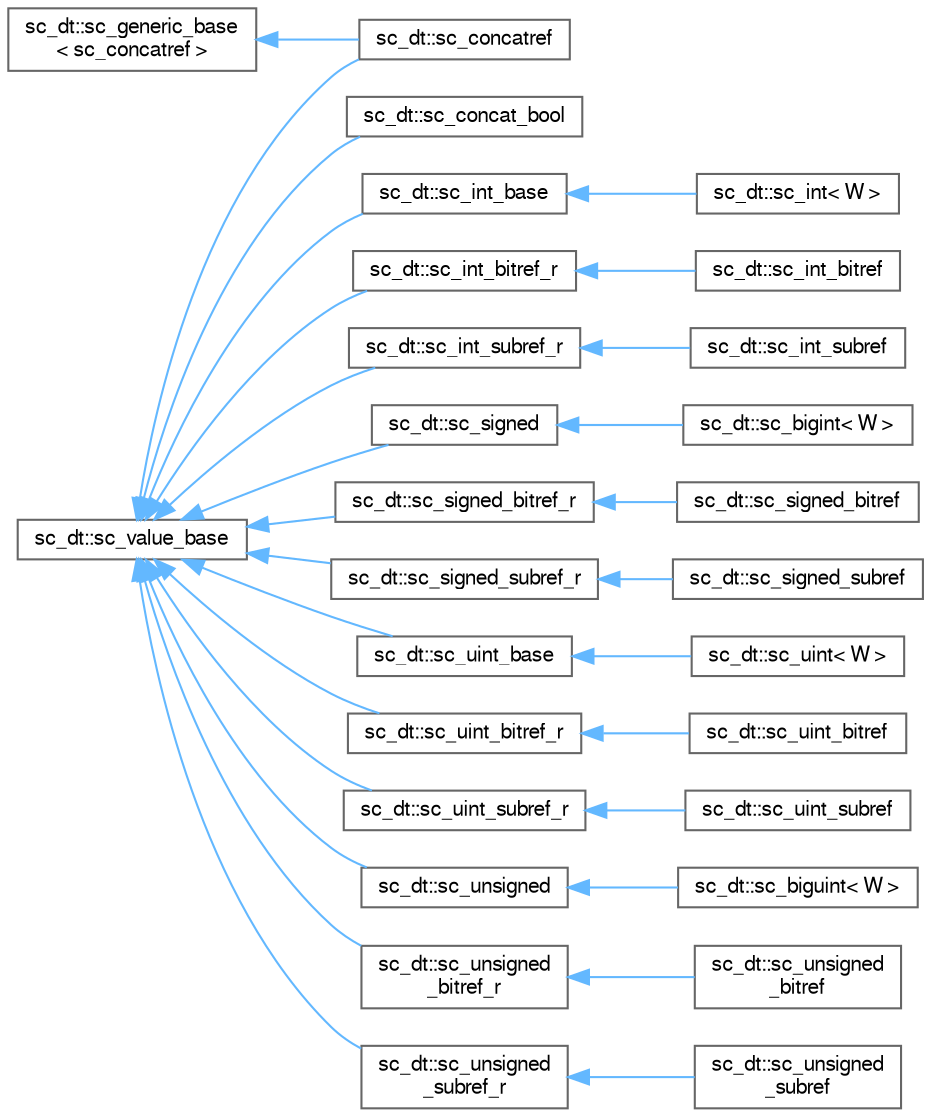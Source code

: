 digraph "Graphical Class Hierarchy"
{
 // LATEX_PDF_SIZE
  bgcolor="transparent";
  edge [fontname=FreeSans,fontsize=10,labelfontname=FreeSans,labelfontsize=10];
  node [fontname=FreeSans,fontsize=10,shape=box,height=0.2,width=0.4];
  rankdir="LR";
  Node0 [id="Node000000",label="sc_dt::sc_generic_base\l\< sc_concatref \>",height=0.2,width=0.4,color="grey40", fillcolor="white", style="filled",URL="$a02001.html",tooltip=" "];
  Node0 -> Node1 [id="edge165_Node000000_Node000001",dir="back",color="steelblue1",style="solid",tooltip=" "];
  Node1 [id="Node000001",label="sc_dt::sc_concatref",height=0.2,width=0.4,color="grey40", fillcolor="white", style="filled",URL="$a01989.html",tooltip=" "];
  Node2 [id="Node000002",label="sc_dt::sc_value_base",height=0.2,width=0.4,color="grey40", fillcolor="white", style="filled",URL="$a01997.html",tooltip=" "];
  Node2 -> Node3 [id="edge166_Node000002_Node000003",dir="back",color="steelblue1",style="solid",tooltip=" "];
  Node3 [id="Node000003",label="sc_dt::sc_concat_bool",height=0.2,width=0.4,color="grey40", fillcolor="white", style="filled",URL="$a01993.html",tooltip=" "];
  Node2 -> Node1 [id="edge167_Node000002_Node000001",dir="back",color="steelblue1",style="solid",tooltip=" "];
  Node2 -> Node4 [id="edge168_Node000002_Node000004",dir="back",color="steelblue1",style="solid",tooltip=" "];
  Node4 [id="Node000004",label="sc_dt::sc_int_base",height=0.2,width=0.4,color="grey40", fillcolor="white", style="filled",URL="$a01865.html",tooltip=" "];
  Node4 -> Node5 [id="edge169_Node000004_Node000005",dir="back",color="steelblue1",style="solid",tooltip=" "];
  Node5 [id="Node000005",label="sc_dt::sc_int\< W \>",height=0.2,width=0.4,color="grey40", fillcolor="white", style="filled",URL="$a01845.html",tooltip=" "];
  Node2 -> Node6 [id="edge170_Node000002_Node000006",dir="back",color="steelblue1",style="solid",tooltip=" "];
  Node6 [id="Node000006",label="sc_dt::sc_int_bitref_r",height=0.2,width=0.4,color="grey40", fillcolor="white", style="filled",URL="$a01849.html",tooltip=" "];
  Node6 -> Node7 [id="edge171_Node000006_Node000007",dir="back",color="steelblue1",style="solid",tooltip=" "];
  Node7 [id="Node000007",label="sc_dt::sc_int_bitref",height=0.2,width=0.4,color="grey40", fillcolor="white", style="filled",URL="$a01853.html",tooltip=" "];
  Node2 -> Node8 [id="edge172_Node000002_Node000008",dir="back",color="steelblue1",style="solid",tooltip=" "];
  Node8 [id="Node000008",label="sc_dt::sc_int_subref_r",height=0.2,width=0.4,color="grey40", fillcolor="white", style="filled",URL="$a01857.html",tooltip=" "];
  Node8 -> Node9 [id="edge173_Node000008_Node000009",dir="back",color="steelblue1",style="solid",tooltip=" "];
  Node9 [id="Node000009",label="sc_dt::sc_int_subref",height=0.2,width=0.4,color="grey40", fillcolor="white", style="filled",URL="$a01861.html",tooltip=" "];
  Node2 -> Node10 [id="edge174_Node000002_Node000010",dir="back",color="steelblue1",style="solid",tooltip=" "];
  Node10 [id="Node000010",label="sc_dt::sc_signed",height=0.2,width=0.4,color="grey40", fillcolor="white", style="filled",URL="$a01893.html",tooltip=" "];
  Node10 -> Node11 [id="edge175_Node000010_Node000011",dir="back",color="steelblue1",style="solid",tooltip=" "];
  Node11 [id="Node000011",label="sc_dt::sc_bigint\< W \>",height=0.2,width=0.4,color="grey40", fillcolor="white", style="filled",URL="$a01601.html",tooltip=" "];
  Node2 -> Node12 [id="edge176_Node000002_Node000012",dir="back",color="steelblue1",style="solid",tooltip=" "];
  Node12 [id="Node000012",label="sc_dt::sc_signed_bitref_r",height=0.2,width=0.4,color="grey40", fillcolor="white", style="filled",URL="$a01877.html",tooltip=" "];
  Node12 -> Node13 [id="edge177_Node000012_Node000013",dir="back",color="steelblue1",style="solid",tooltip=" "];
  Node13 [id="Node000013",label="sc_dt::sc_signed_bitref",height=0.2,width=0.4,color="grey40", fillcolor="white", style="filled",URL="$a01881.html",tooltip=" "];
  Node2 -> Node14 [id="edge178_Node000002_Node000014",dir="back",color="steelblue1",style="solid",tooltip=" "];
  Node14 [id="Node000014",label="sc_dt::sc_signed_subref_r",height=0.2,width=0.4,color="grey40", fillcolor="white", style="filled",URL="$a01885.html",tooltip=" "];
  Node14 -> Node15 [id="edge179_Node000014_Node000015",dir="back",color="steelblue1",style="solid",tooltip=" "];
  Node15 [id="Node000015",label="sc_dt::sc_signed_subref",height=0.2,width=0.4,color="grey40", fillcolor="white", style="filled",URL="$a01889.html",tooltip=" "];
  Node2 -> Node16 [id="edge180_Node000002_Node000016",dir="back",color="steelblue1",style="solid",tooltip=" "];
  Node16 [id="Node000016",label="sc_dt::sc_uint_base",height=0.2,width=0.4,color="grey40", fillcolor="white", style="filled",URL="$a01917.html",tooltip=" "];
  Node16 -> Node17 [id="edge181_Node000016_Node000017",dir="back",color="steelblue1",style="solid",tooltip=" "];
  Node17 [id="Node000017",label="sc_dt::sc_uint\< W \>",height=0.2,width=0.4,color="grey40", fillcolor="white", style="filled",URL="$a01897.html",tooltip=" "];
  Node2 -> Node18 [id="edge182_Node000002_Node000018",dir="back",color="steelblue1",style="solid",tooltip=" "];
  Node18 [id="Node000018",label="sc_dt::sc_uint_bitref_r",height=0.2,width=0.4,color="grey40", fillcolor="white", style="filled",URL="$a01901.html",tooltip=" "];
  Node18 -> Node19 [id="edge183_Node000018_Node000019",dir="back",color="steelblue1",style="solid",tooltip=" "];
  Node19 [id="Node000019",label="sc_dt::sc_uint_bitref",height=0.2,width=0.4,color="grey40", fillcolor="white", style="filled",URL="$a01905.html",tooltip=" "];
  Node2 -> Node20 [id="edge184_Node000002_Node000020",dir="back",color="steelblue1",style="solid",tooltip=" "];
  Node20 [id="Node000020",label="sc_dt::sc_uint_subref_r",height=0.2,width=0.4,color="grey40", fillcolor="white", style="filled",URL="$a01909.html",tooltip=" "];
  Node20 -> Node21 [id="edge185_Node000020_Node000021",dir="back",color="steelblue1",style="solid",tooltip=" "];
  Node21 [id="Node000021",label="sc_dt::sc_uint_subref",height=0.2,width=0.4,color="grey40", fillcolor="white", style="filled",URL="$a01913.html",tooltip=" "];
  Node2 -> Node22 [id="edge186_Node000002_Node000022",dir="back",color="steelblue1",style="solid",tooltip=" "];
  Node22 [id="Node000022",label="sc_dt::sc_unsigned",height=0.2,width=0.4,color="grey40", fillcolor="white", style="filled",URL="$a01937.html",tooltip=" "];
  Node22 -> Node23 [id="edge187_Node000022_Node000023",dir="back",color="steelblue1",style="solid",tooltip=" "];
  Node23 [id="Node000023",label="sc_dt::sc_biguint\< W \>",height=0.2,width=0.4,color="grey40", fillcolor="white", style="filled",URL="$a01605.html",tooltip=" "];
  Node2 -> Node24 [id="edge188_Node000002_Node000024",dir="back",color="steelblue1",style="solid",tooltip=" "];
  Node24 [id="Node000024",label="sc_dt::sc_unsigned\l_bitref_r",height=0.2,width=0.4,color="grey40", fillcolor="white", style="filled",URL="$a01921.html",tooltip=" "];
  Node24 -> Node25 [id="edge189_Node000024_Node000025",dir="back",color="steelblue1",style="solid",tooltip=" "];
  Node25 [id="Node000025",label="sc_dt::sc_unsigned\l_bitref",height=0.2,width=0.4,color="grey40", fillcolor="white", style="filled",URL="$a01925.html",tooltip=" "];
  Node2 -> Node26 [id="edge190_Node000002_Node000026",dir="back",color="steelblue1",style="solid",tooltip=" "];
  Node26 [id="Node000026",label="sc_dt::sc_unsigned\l_subref_r",height=0.2,width=0.4,color="grey40", fillcolor="white", style="filled",URL="$a01929.html",tooltip=" "];
  Node26 -> Node27 [id="edge191_Node000026_Node000027",dir="back",color="steelblue1",style="solid",tooltip=" "];
  Node27 [id="Node000027",label="sc_dt::sc_unsigned\l_subref",height=0.2,width=0.4,color="grey40", fillcolor="white", style="filled",URL="$a01933.html",tooltip=" "];
}
